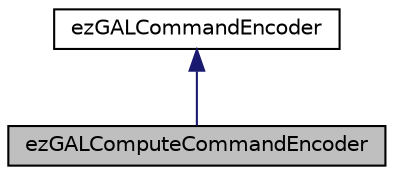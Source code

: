 digraph "ezGALComputeCommandEncoder"
{
 // LATEX_PDF_SIZE
  edge [fontname="Helvetica",fontsize="10",labelfontname="Helvetica",labelfontsize="10"];
  node [fontname="Helvetica",fontsize="10",shape=record];
  Node1 [label="ezGALComputeCommandEncoder",height=0.2,width=0.4,color="black", fillcolor="grey75", style="filled", fontcolor="black",tooltip=" "];
  Node2 -> Node1 [dir="back",color="midnightblue",fontsize="10",style="solid",fontname="Helvetica"];
  Node2 [label="ezGALCommandEncoder",height=0.2,width=0.4,color="black", fillcolor="white", style="filled",URL="$de/d3d/classez_g_a_l_command_encoder.htm",tooltip=" "];
}
